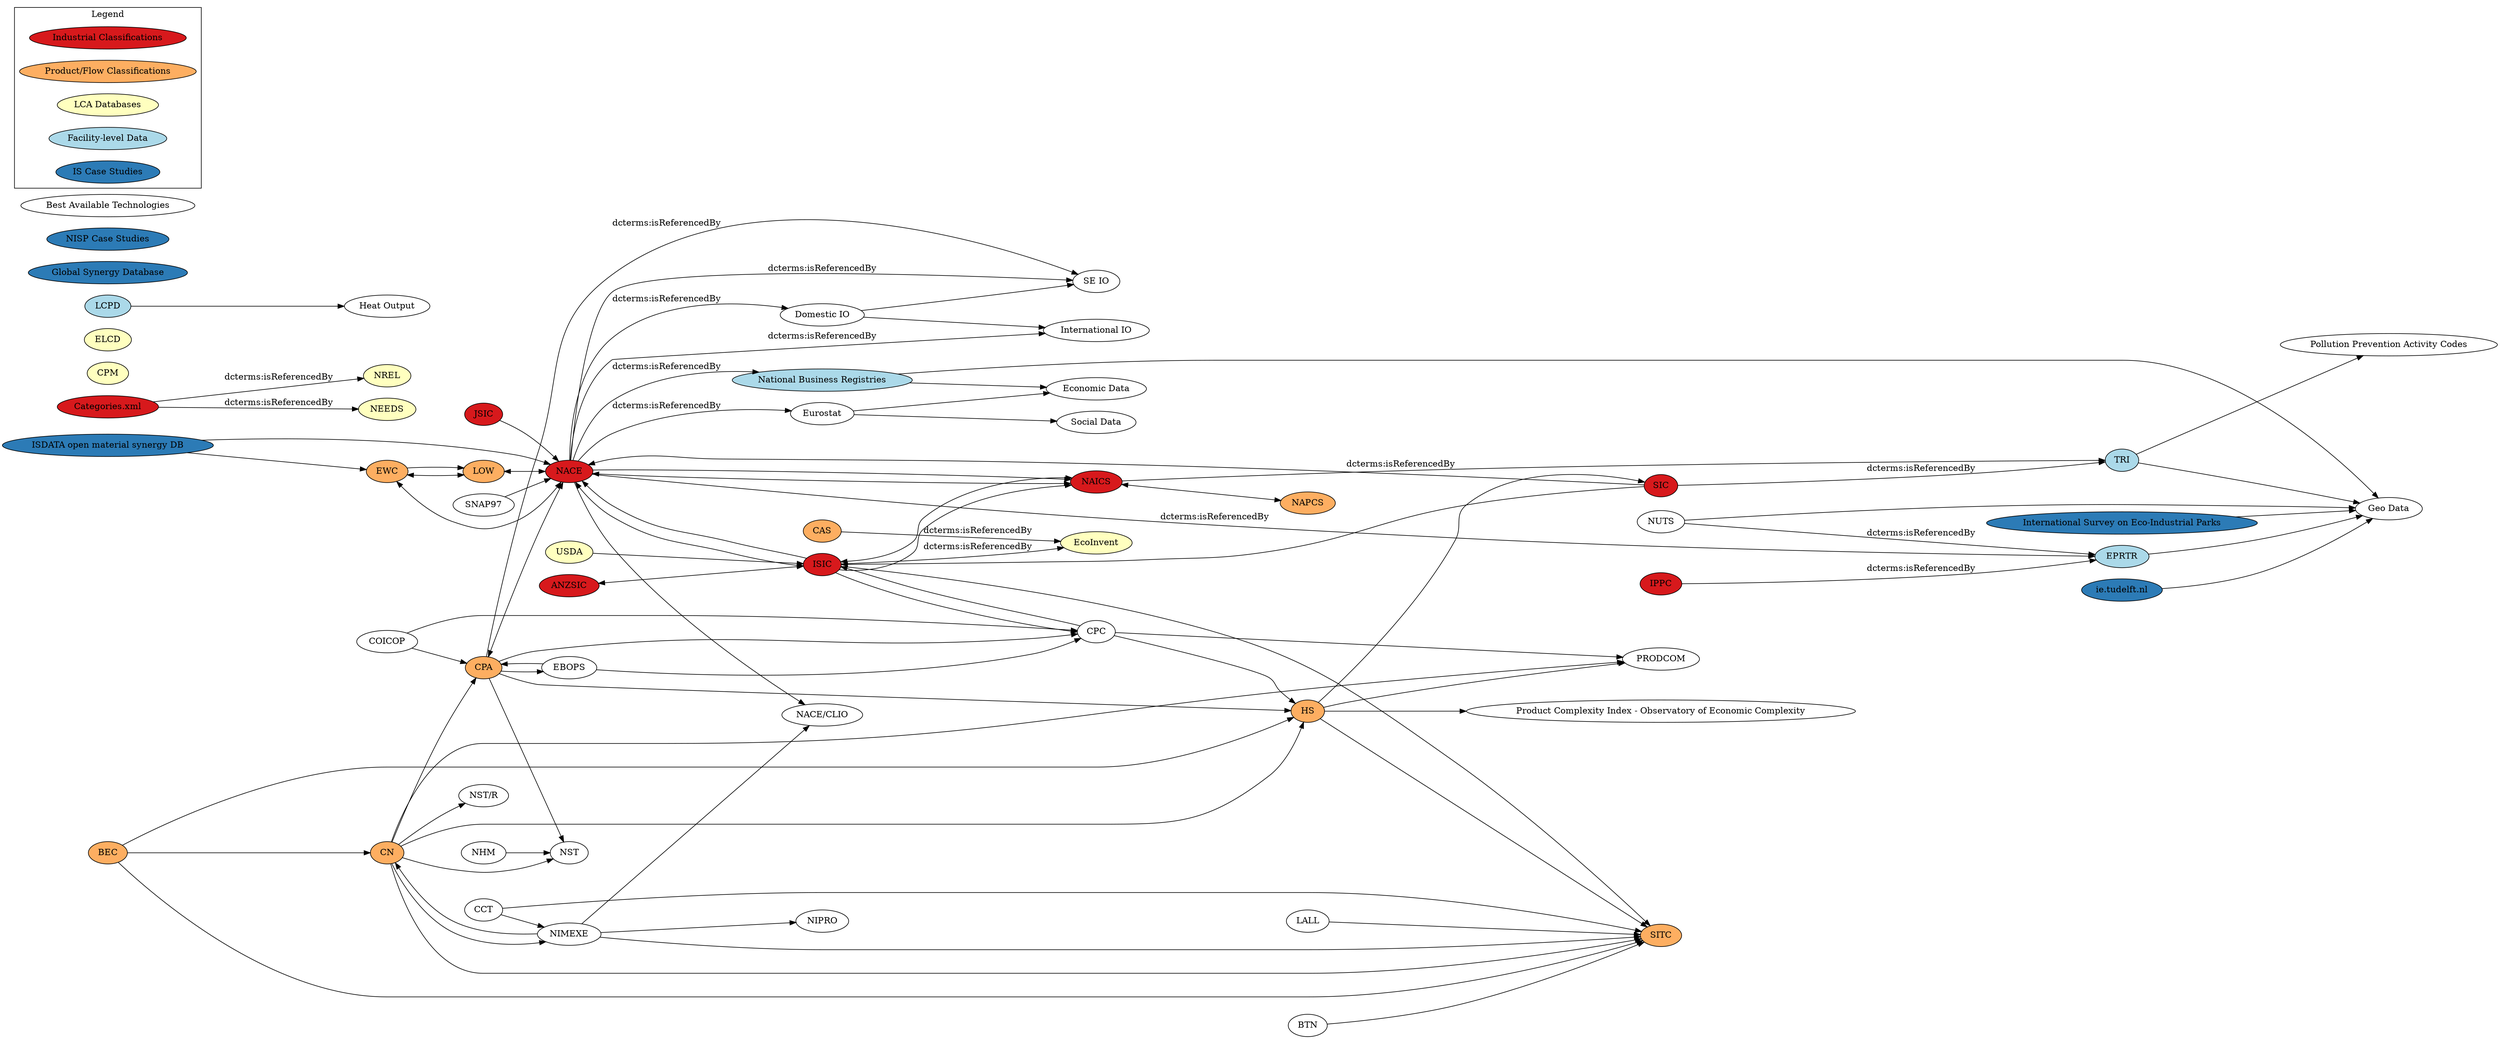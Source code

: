 digraph G {
rankdir=LR

/*
I suck at colors, someone should figure out a better scheme:
http://www.graphviz.org/doc/info/colors.html
http://colorbrewer2.org/ helps a lot
*/


// http://stackoverflow.com/questions/14662092/does-the-dot-language-support-variables-aliases
// You can fill in the colors for the nodes here.  The bash script will take care of the rest






/****** Define all the Types of Nodes and their colors here ******/ 

/*** Industrial Classifications **/
node [fillcolor = "#d7191c", style=filled]
NACE
ISIC
NAICS
ANZSIC
"Categories.xml"
IPPC
SIC
JSIC /* Japanese Standard Industrial Classification */

/*** Product or Flow Classifications **/
node [fillcolor = "#fdae61", style=filled]
EWC
LOW
CPA
NAPCS
CAS
HS
BEC
SITC
CN
NAPCS /** https://en.wikipedia.org/wiki/North_American_Product_Classification_System **/

/** LCA Data Sets **/
node [fillcolor = "#ffffbf", style=filled]
EcoInvent
USDA
CPM
NREL
ELCD
NEEDS

/** Facility-level Data **/
node [fillcolor = "#abd9e9", style=filled]
EPRTR
LCPD
"National Business Registries"
TRI

/** IS Case Studies **/
node [fillcolor = "#2c7bb6", style=filled]
"Global Synergy Database"
"ie.tudelft.nl"
"NISP Case Studies"
"ISDATA open material synergy DB"
"International Survey on Eco-Industrial Parks"

/** Default color for everything else **/
node [style=filled, fillcolor=white]

/****** Define all the types of edges (connections here) ******/ 
/** Concordances between classification systems **/
NACE -> ISIC [dir="both"]
NAICS -> ISIC [dir="both"]
NACE -> NAICS [dir="both"]
CPA -> NACE [dir="both"]
EWC -> LOW [dir="both"]
EWC -> NACE [dir="both"]
LOW -> NACE [dir="both"]
ANZSIC -> ISIC [dir="both"]
NAICS -> NAPCS [dir="both"]
/** LCA Data Sets **/
ISIC -> EcoInvent [label="dcterms:isReferencedBy"]
CAS -> EcoInvent [label="dcterms:isReferencedBy"]
USDA -> ISIC
"Categories.xml" -> NREL [label="dcterms:isReferencedBy"]
"Categories.xml" -> NEEDS [label="dcterms:isReferencedBy"]
/** Other Data Sets **/
SIC -> TRI [label="dcterms:isReferencedBy"]
NAICS -> TRI [label="dcterms:isReferencedBy"]
TRI -> "Pollution Prevention Activity Codes"
TRI -> "Geo Data"
EPRTR -> "Geo Data"
NACE -> EPRTR [label="dcterms:isReferencedBy"]
NUTS -> EPRTR [label="dcterms:isReferencedBy"]
IPPC -> EPRTR [label="dcterms:isReferencedBy"]
"NUTS" -> "Geo Data"
"ISDATA open material synergy DB" -> NACE
"ISDATA open material synergy DB" -> EWC	
CPA -> "SE IO" [label="dcterms:isReferencedBy"]
NACE -> "SE IO" [label="dcterms:isReferencedBy"]
NACE -> "Domestic IO" [label="dcterms:isReferencedBy"]
NACE -> "International IO" [label="dcterms:isReferencedBy"]
NACE -> "National Business Registries" [label="dcterms:isReferencedBy"]
"National Business Registries" -> "Geo Data"
"National Business Registries" -> "Economic Data"
NACE -> "Eurostat" [label="dcterms:isReferencedBy"]
"Eurostat" -> "Economic Data"
"Eurostat" -> "Social Data"
LCPD -> "Heat Output"
"Domestic IO" -> "International IO"
"Domestic IO" -> "SE IO"
"Best Available Technologies"
"International Survey on Eco-Industrial Parks" -> "Geo Data"
"ie.tudelft.nl" -> "Geo Data"

BEC -> CN
BEC -> SITC
BEC -> HS
BTN -> SITC
CCT -> NIMEXE
NIMEXE -> SITC
CCT -> SITC
CN -> CPA
CN -> "NST/R"
CN -> PRODCOM
CN -> SITC
CN -> HS
CN -> NIMEXE
CN -> NST
COICOP -> CPC
COICOP -> CPA
CPA -> CPC
CPA -> NST
CPA -> EBOPS
CPA -> HS
CPC -> HS
CPC -> ISIC
CPC -> PRODCOM
EBOPS -> CPA
EBOPS -> CPC
EWC -> LOW
HS -> SIC
HS -> SITC
HS -> PRODCOM
ISIC -> NACE
ISIC -> CPC
ISIC -> SITC
ISIC -> NAICS
JSIC -> NACE /* Japanese Standard Industrial Classification */
LALL -> SITC
NACE -> "NACE/CLIO"
NACE -> NAICS
NHM -> NST
NIMEXE -> "NACE/CLIO"
NIMEXE -> NIPRO
NIMEXE -> CN
SNAP97 -> NACE
SIC -> ISIC
SIC -> NACE

HS -> "Product Complexity Index - Observatory of Economic Complexity"

// CD: Don't know how to move this to the top right corner
subgraph cluster_01 { 
    label = "Legend";
	"Industrial Classifications" [fillcolor = "#d7191c", style=filled]
	"Product/Flow Classifications" [fillcolor = "#fdae61", style=filled]
	"LCA Databases" [fillcolor = "#ffffbf", style=filled] 
	"Facility-level Data" [fillcolor = "#abd9e9", style=filled]
	"IS Case Studies" [fillcolor = "#2c7bb6", style=filled]
  }


/*
Don't know where to put this yet:

Very detailed overview of concordances
http://ec.europa.eu/eurostat/ramon/relations/index.cfm?TargetUrl=LST_REL

classification = detailed categorization/structure to a group of things/artiacts
correlation = linking synonyms between classification data
multi-attribute = linking seperate data types (groups of artifacts??) to other seperate data types
I guess we could classify the data types
economic/MFA/industrial geography

http://scb.se/en_/Finding-statistics/Statistics-by-subject-area/Business-activities/

*/
}


